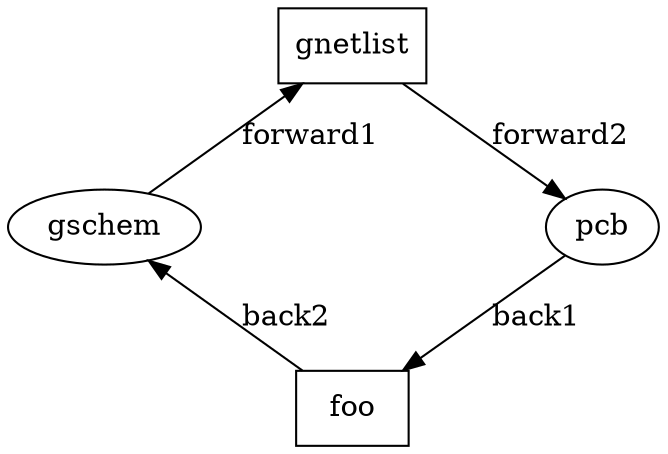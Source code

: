 digraph annot {


	gnetlist [shape=box]

	{rank=same pcb gschem spacer1}

	spacer1 [style=invisible]

	foo [shape=box]

	gschem -> gnetlist [label="forward1"]
	pcb -> foo [label="back1"]

	gschem->spacer1->pcb [style=invisible arrowhead=none]

	gnetlist -> pcb [label="forward2"]
	foo -> gschem [label="back2"]
}
